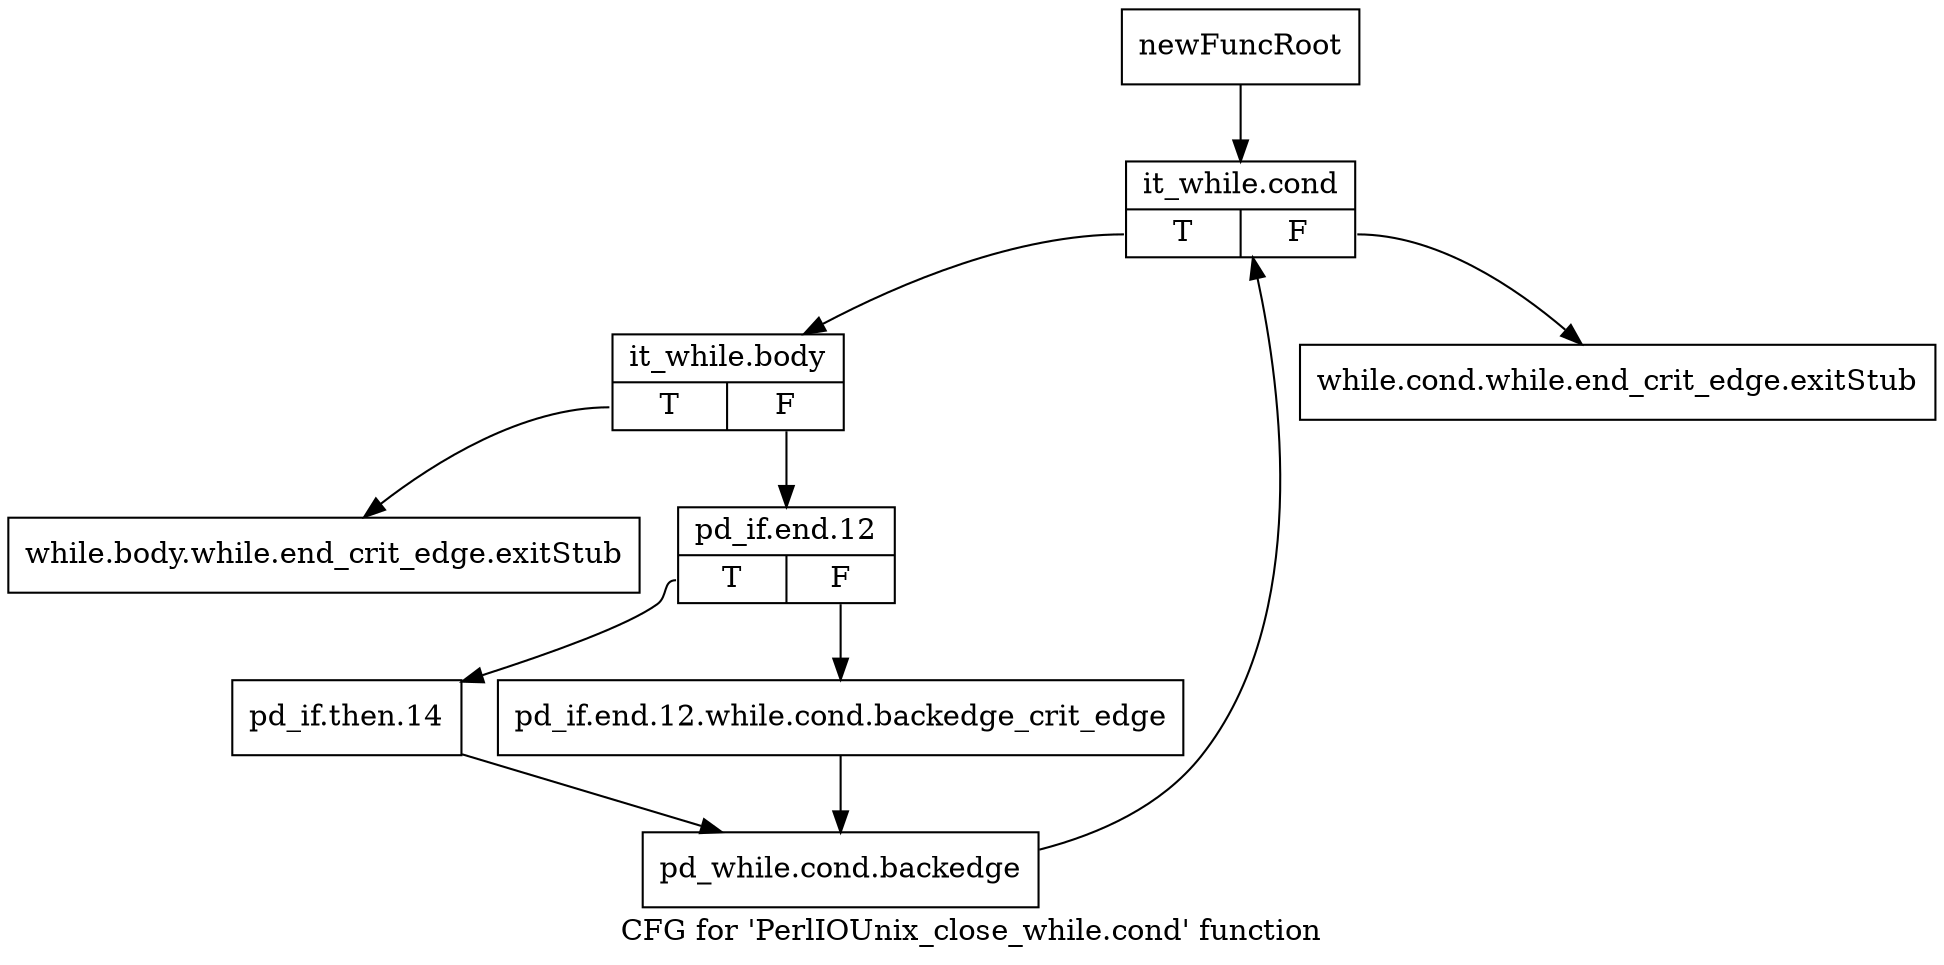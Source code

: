 digraph "CFG for 'PerlIOUnix_close_while.cond' function" {
	label="CFG for 'PerlIOUnix_close_while.cond' function";

	Node0x4da6260 [shape=record,label="{newFuncRoot}"];
	Node0x4da6260 -> Node0x4da6350;
	Node0x4da62b0 [shape=record,label="{while.cond.while.end_crit_edge.exitStub}"];
	Node0x4da6300 [shape=record,label="{while.body.while.end_crit_edge.exitStub}"];
	Node0x4da6350 [shape=record,label="{it_while.cond|{<s0>T|<s1>F}}"];
	Node0x4da6350:s0 -> Node0x4da63a0;
	Node0x4da6350:s1 -> Node0x4da62b0;
	Node0x4da63a0 [shape=record,label="{it_while.body|{<s0>T|<s1>F}}"];
	Node0x4da63a0:s0 -> Node0x4da6300;
	Node0x4da63a0:s1 -> Node0x4da63f0;
	Node0x4da63f0 [shape=record,label="{pd_if.end.12|{<s0>T|<s1>F}}"];
	Node0x4da63f0:s0 -> Node0x4da6490;
	Node0x4da63f0:s1 -> Node0x4da6440;
	Node0x4da6440 [shape=record,label="{pd_if.end.12.while.cond.backedge_crit_edge}"];
	Node0x4da6440 -> Node0x4da64e0;
	Node0x4da6490 [shape=record,label="{pd_if.then.14}"];
	Node0x4da6490 -> Node0x4da64e0;
	Node0x4da64e0 [shape=record,label="{pd_while.cond.backedge}"];
	Node0x4da64e0 -> Node0x4da6350;
}
